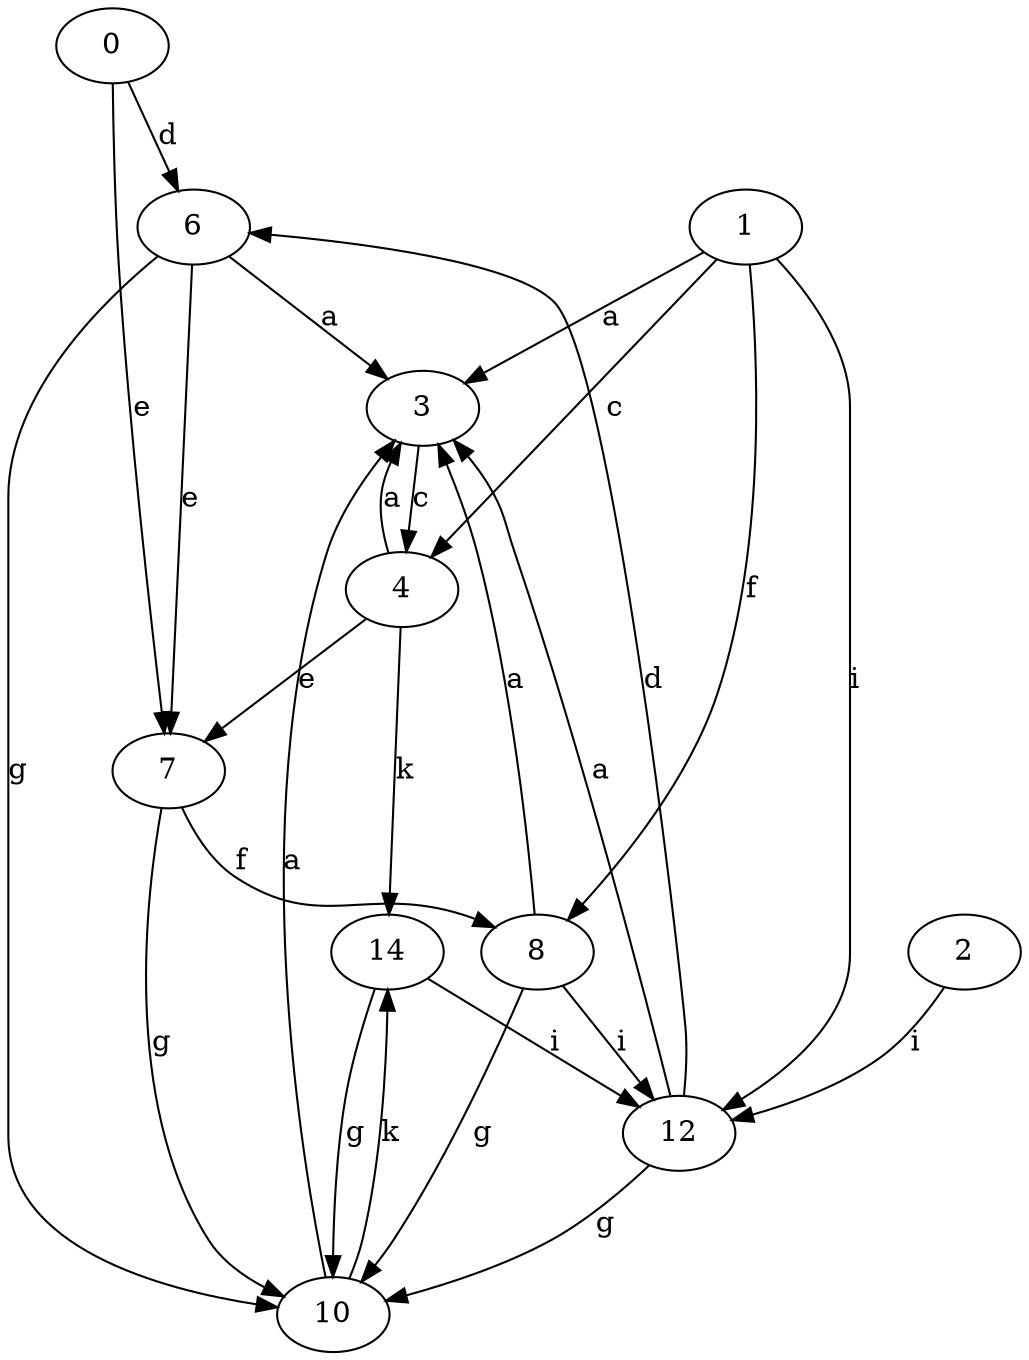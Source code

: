 strict digraph  {
0;
2;
3;
1;
4;
6;
7;
8;
10;
12;
14;
0 -> 6  [label=d];
0 -> 7  [label=e];
2 -> 12  [label=i];
3 -> 4  [label=c];
1 -> 3  [label=a];
1 -> 4  [label=c];
1 -> 8  [label=f];
1 -> 12  [label=i];
4 -> 3  [label=a];
4 -> 7  [label=e];
4 -> 14  [label=k];
6 -> 3  [label=a];
6 -> 7  [label=e];
6 -> 10  [label=g];
7 -> 8  [label=f];
7 -> 10  [label=g];
8 -> 3  [label=a];
8 -> 10  [label=g];
8 -> 12  [label=i];
10 -> 3  [label=a];
10 -> 14  [label=k];
12 -> 3  [label=a];
12 -> 6  [label=d];
12 -> 10  [label=g];
14 -> 10  [label=g];
14 -> 12  [label=i];
}
